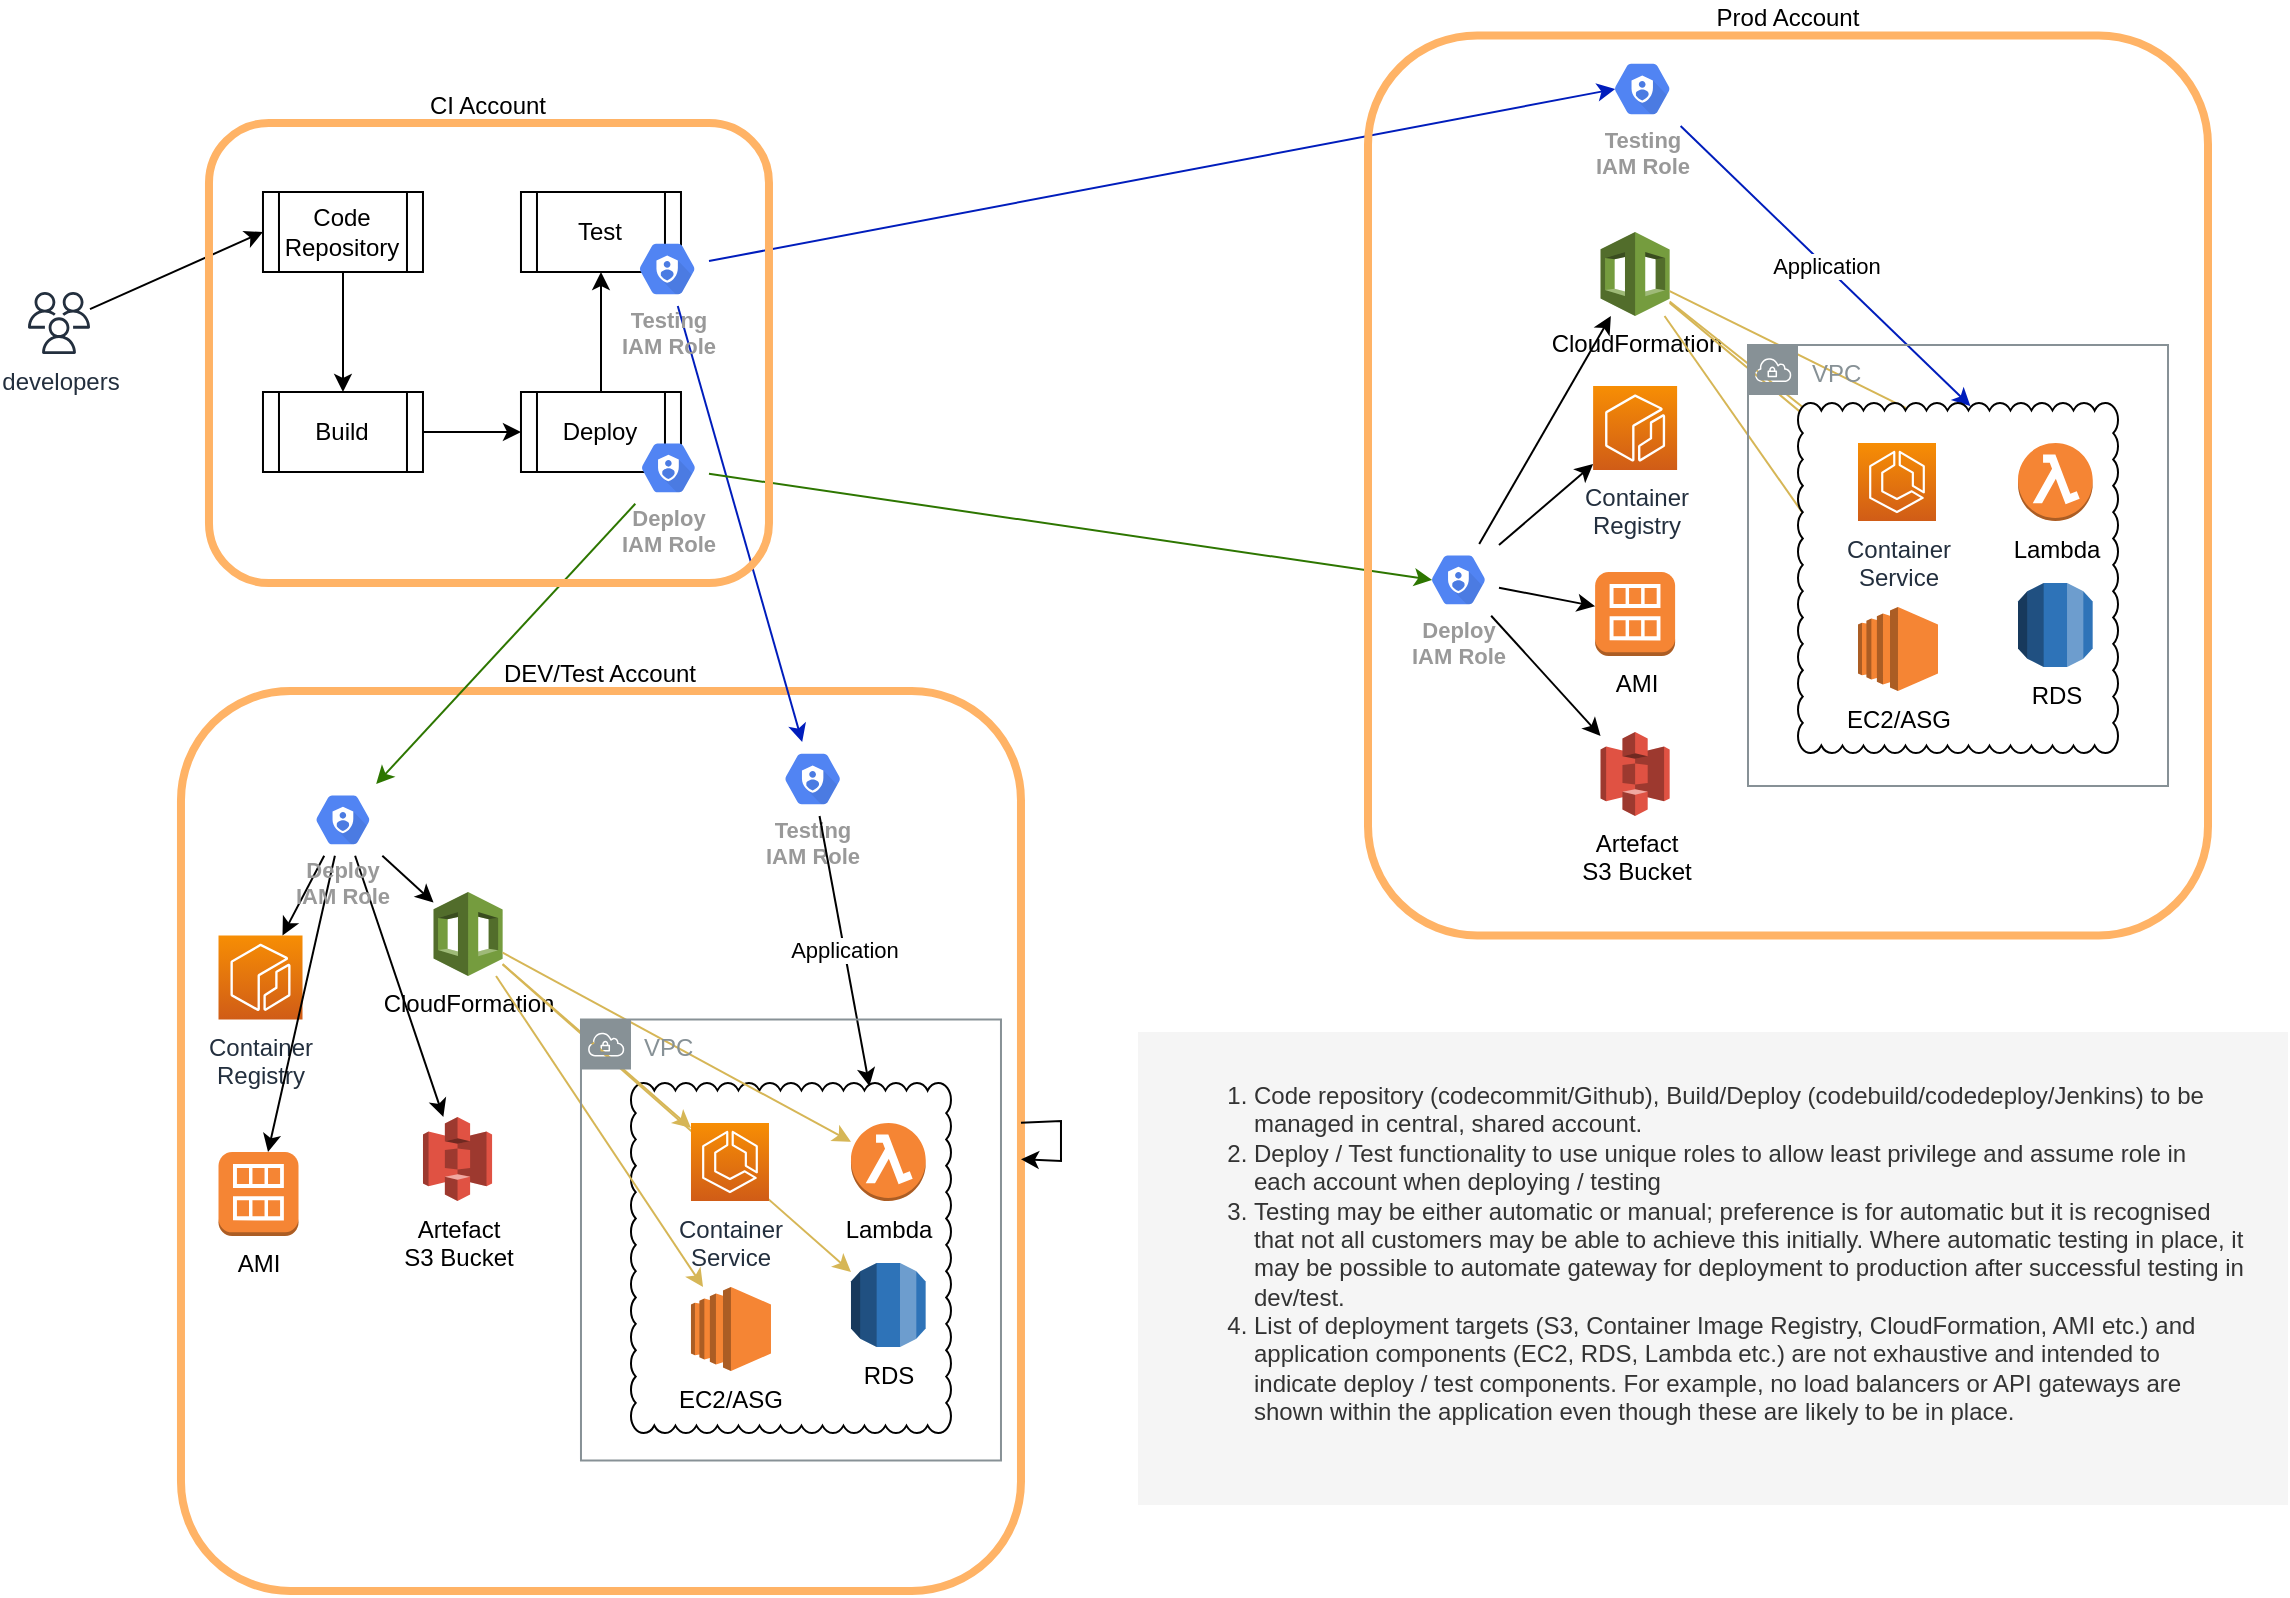 <mxfile version="13.7.3" type="device"><diagram id="Ht1M8jgEwFfnCIfOTk4-" name="Page-1"><mxGraphModel dx="2256" dy="1020" grid="1" gridSize="10" guides="1" tooltips="1" connect="1" arrows="1" fold="1" page="1" pageScale="1" pageWidth="1169" pageHeight="827" math="0" shadow="0"><root><mxCell id="0"/><mxCell id="1" parent="0"/><mxCell id="zS9rV89Qs5LdClQkFxiC-5" value="&lt;font color=&quot;#000000&quot;&gt;DEV/Test Account&lt;/font&gt;" style="rounded=1;whiteSpace=wrap;html=1;labelPosition=center;verticalLabelPosition=top;align=center;verticalAlign=bottom;spacingBottom=0;arcSize=13;spacingTop=40;fontColor=#ffffff;fillColor=none;strokeColor=#FFB366;strokeWidth=4;" vertex="1" parent="1"><mxGeometry x="106.49" y="349.5" width="420" height="450" as="geometry"/></mxCell><mxCell id="zS9rV89Qs5LdClQkFxiC-44" value="" style="whiteSpace=wrap;html=1;shape=mxgraph.basic.cloud_rect" vertex="1" parent="1"><mxGeometry x="331.49" y="545.5" width="160" height="175" as="geometry"/></mxCell><mxCell id="zS9rV89Qs5LdClQkFxiC-17" style="edgeStyle=none;rounded=0;orthogonalLoop=1;jettySize=auto;html=1;entryX=0;entryY=0.5;entryDx=0;entryDy=0;" edge="1" parent="1" source="zS9rV89Qs5LdClQkFxiC-12" target="zS9rV89Qs5LdClQkFxiC-22"><mxGeometry relative="1" as="geometry"/></mxCell><mxCell id="zS9rV89Qs5LdClQkFxiC-12" value="developers" style="outlineConnect=0;fontColor=#232F3E;gradientColor=none;fillColor=#232F3E;strokeColor=none;dashed=0;verticalLabelPosition=bottom;verticalAlign=top;align=center;html=1;fontSize=12;fontStyle=0;aspect=fixed;pointerEvents=1;shape=mxgraph.aws4.users;" vertex="1" parent="1"><mxGeometry x="30" y="150" width="31" height="31" as="geometry"/></mxCell><mxCell id="zS9rV89Qs5LdClQkFxiC-53" style="edgeStyle=none;rounded=0;orthogonalLoop=1;jettySize=auto;html=1;fillColor=#60a917;strokeColor=#2D7600;" edge="1" parent="1" source="zS9rV89Qs5LdClQkFxiC-52" target="zS9rV89Qs5LdClQkFxiC-14"><mxGeometry relative="1" as="geometry"/></mxCell><mxCell id="zS9rV89Qs5LdClQkFxiC-58" style="edgeStyle=none;rounded=0;orthogonalLoop=1;jettySize=auto;html=1;fillColor=#0050ef;strokeColor=#001DBC;" edge="1" parent="1" source="zS9rV89Qs5LdClQkFxiC-54" target="zS9rV89Qs5LdClQkFxiC-15"><mxGeometry relative="1" as="geometry"/></mxCell><mxCell id="zS9rV89Qs5LdClQkFxiC-22" value="Code Repository" style="shape=process;whiteSpace=wrap;html=1;backgroundOutline=1;" vertex="1" parent="1"><mxGeometry x="147.49" y="100" width="80" height="40" as="geometry"/></mxCell><mxCell id="zS9rV89Qs5LdClQkFxiC-23" value="Build" style="shape=process;whiteSpace=wrap;html=1;backgroundOutline=1;" vertex="1" parent="1"><mxGeometry x="147.49" y="200" width="80" height="40" as="geometry"/></mxCell><mxCell id="zS9rV89Qs5LdClQkFxiC-26" style="edgeStyle=none;rounded=0;orthogonalLoop=1;jettySize=auto;html=1;" edge="1" parent="1" source="zS9rV89Qs5LdClQkFxiC-22" target="zS9rV89Qs5LdClQkFxiC-23"><mxGeometry relative="1" as="geometry"/></mxCell><mxCell id="zS9rV89Qs5LdClQkFxiC-24" value="Deploy" style="shape=process;whiteSpace=wrap;html=1;backgroundOutline=1;" vertex="1" parent="1"><mxGeometry x="276.49" y="200" width="80" height="40" as="geometry"/></mxCell><mxCell id="zS9rV89Qs5LdClQkFxiC-27" style="edgeStyle=none;rounded=0;orthogonalLoop=1;jettySize=auto;html=1;entryX=0;entryY=0.5;entryDx=0;entryDy=0;" edge="1" parent="1" source="zS9rV89Qs5LdClQkFxiC-23" target="zS9rV89Qs5LdClQkFxiC-24"><mxGeometry relative="1" as="geometry"/></mxCell><mxCell id="zS9rV89Qs5LdClQkFxiC-25" value="Test" style="shape=process;whiteSpace=wrap;html=1;backgroundOutline=1;" vertex="1" parent="1"><mxGeometry x="276.49" y="100" width="80" height="40" as="geometry"/></mxCell><mxCell id="zS9rV89Qs5LdClQkFxiC-28" style="edgeStyle=none;rounded=0;orthogonalLoop=1;jettySize=auto;html=1;" edge="1" parent="1" source="zS9rV89Qs5LdClQkFxiC-24" target="zS9rV89Qs5LdClQkFxiC-25"><mxGeometry relative="1" as="geometry"/></mxCell><mxCell id="zS9rV89Qs5LdClQkFxiC-111" style="edgeStyle=none;rounded=0;orthogonalLoop=1;jettySize=auto;html=1;entryX=0.175;entryY=0.5;entryDx=0;entryDy=0;entryPerimeter=0;fillColor=#60a917;strokeColor=#2D7600;" edge="1" parent="1" source="zS9rV89Qs5LdClQkFxiC-52" target="zS9rV89Qs5LdClQkFxiC-78"><mxGeometry relative="1" as="geometry"/></mxCell><mxCell id="zS9rV89Qs5LdClQkFxiC-52" value="Deploy&lt;br&gt;IAM Role" style="html=1;fillColor=#5184F3;strokeColor=none;verticalAlign=top;labelPosition=center;verticalLabelPosition=bottom;align=center;spacingTop=-6;fontSize=11;fontStyle=1;fontColor=#999999;shape=mxgraph.gcp2.hexIcon;prIcon=cloud_iam" vertex="1" parent="1"><mxGeometry x="330" y="220" width="40.49" height="35.89" as="geometry"/></mxCell><mxCell id="zS9rV89Qs5LdClQkFxiC-104" style="edgeStyle=none;rounded=0;orthogonalLoop=1;jettySize=auto;html=1;entryX=0.175;entryY=0.5;entryDx=0;entryDy=0;entryPerimeter=0;fillColor=#0050ef;strokeColor=#001DBC;" edge="1" parent="1" source="zS9rV89Qs5LdClQkFxiC-54" target="zS9rV89Qs5LdClQkFxiC-79"><mxGeometry relative="1" as="geometry"/></mxCell><mxCell id="zS9rV89Qs5LdClQkFxiC-54" value="Testing&lt;br&gt;IAM Role" style="html=1;fillColor=#5184F3;strokeColor=none;verticalAlign=top;labelPosition=center;verticalLabelPosition=bottom;align=center;spacingTop=-6;fontSize=11;fontStyle=1;fontColor=#999999;shape=mxgraph.gcp2.hexIcon;prIcon=cloud_iam" vertex="1" parent="1"><mxGeometry x="328.74" y="120" width="41.75" height="37" as="geometry"/></mxCell><mxCell id="zS9rV89Qs5LdClQkFxiC-72" value="&lt;font color=&quot;#000000&quot;&gt;CI Account&lt;/font&gt;" style="rounded=1;whiteSpace=wrap;html=1;labelPosition=center;verticalLabelPosition=top;align=center;verticalAlign=bottom;spacingBottom=0;arcSize=13;spacingTop=40;fontColor=#ffffff;fillColor=none;strokeColor=#FFB366;strokeWidth=4;" vertex="1" parent="1"><mxGeometry x="120.49" y="65.5" width="280" height="230" as="geometry"/></mxCell><mxCell id="zS9rV89Qs5LdClQkFxiC-78" value="Deploy&lt;br&gt;IAM Role" style="html=1;fillColor=#5184F3;strokeColor=none;verticalAlign=top;labelPosition=center;verticalLabelPosition=bottom;align=center;spacingTop=-6;fontSize=11;fontStyle=1;fontColor=#999999;shape=mxgraph.gcp2.hexIcon;prIcon=cloud_iam" vertex="1" parent="1"><mxGeometry x="725" y="276" width="40.49" height="35.89" as="geometry"/></mxCell><mxCell id="zS9rV89Qs5LdClQkFxiC-79" value="Testing&lt;br&gt;IAM Role" style="html=1;fillColor=#5184F3;strokeColor=none;verticalAlign=top;labelPosition=center;verticalLabelPosition=bottom;align=center;spacingTop=-6;fontSize=11;fontStyle=1;fontColor=#999999;shape=mxgraph.gcp2.hexIcon;prIcon=cloud_iam" vertex="1" parent="1"><mxGeometry x="816.28" y="30" width="41.75" height="37" as="geometry"/></mxCell><mxCell id="zS9rV89Qs5LdClQkFxiC-80" value="Artefact &lt;br&gt;S3 Bucket" style="outlineConnect=0;dashed=0;verticalLabelPosition=bottom;verticalAlign=top;align=center;html=1;shape=mxgraph.aws3.s3;fillColor=#E05243;gradientColor=none;" vertex="1" parent="1"><mxGeometry x="816.28" y="370" width="34.55" height="42" as="geometry"/></mxCell><mxCell id="zS9rV89Qs5LdClQkFxiC-81" style="edgeStyle=none;rounded=0;orthogonalLoop=1;jettySize=auto;html=1;" edge="1" parent="1" source="zS9rV89Qs5LdClQkFxiC-78" target="zS9rV89Qs5LdClQkFxiC-80"><mxGeometry relative="1" as="geometry"/></mxCell><mxCell id="zS9rV89Qs5LdClQkFxiC-82" value="CloudFormation" style="outlineConnect=0;dashed=0;verticalLabelPosition=bottom;verticalAlign=top;align=center;html=1;shape=mxgraph.aws3.cloudformation;fillColor=#759C3E;gradientColor=none;" vertex="1" parent="1"><mxGeometry x="816.28" y="120" width="34.55" height="42" as="geometry"/></mxCell><mxCell id="zS9rV89Qs5LdClQkFxiC-83" style="edgeStyle=none;rounded=0;orthogonalLoop=1;jettySize=auto;html=1;" edge="1" parent="1" source="zS9rV89Qs5LdClQkFxiC-78" target="zS9rV89Qs5LdClQkFxiC-82"><mxGeometry relative="1" as="geometry"/></mxCell><mxCell id="zS9rV89Qs5LdClQkFxiC-84" value="Container &lt;br&gt;Registry" style="outlineConnect=0;fontColor=#232F3E;gradientColor=#F78E04;gradientDirection=north;fillColor=#D05C17;strokeColor=#ffffff;dashed=0;verticalLabelPosition=bottom;verticalAlign=top;align=center;html=1;fontSize=12;fontStyle=0;aspect=fixed;shape=mxgraph.aws4.resourceIcon;resIcon=mxgraph.aws4.ecr;" vertex="1" parent="1"><mxGeometry x="812.555" y="197" width="42" height="42" as="geometry"/></mxCell><mxCell id="zS9rV89Qs5LdClQkFxiC-85" style="edgeStyle=none;rounded=0;orthogonalLoop=1;jettySize=auto;html=1;" edge="1" parent="1" source="zS9rV89Qs5LdClQkFxiC-78" target="zS9rV89Qs5LdClQkFxiC-84"><mxGeometry relative="1" as="geometry"/></mxCell><mxCell id="zS9rV89Qs5LdClQkFxiC-86" value="AMI" style="outlineConnect=0;dashed=0;verticalLabelPosition=bottom;verticalAlign=top;align=center;html=1;shape=mxgraph.aws3.ami;fillColor=#F58534;gradientColor=none;" vertex="1" parent="1"><mxGeometry x="813.555" y="290" width="40" height="42" as="geometry"/></mxCell><mxCell id="zS9rV89Qs5LdClQkFxiC-87" style="edgeStyle=none;rounded=0;orthogonalLoop=1;jettySize=auto;html=1;" edge="1" parent="1" source="zS9rV89Qs5LdClQkFxiC-78" target="zS9rV89Qs5LdClQkFxiC-86"><mxGeometry relative="1" as="geometry"/></mxCell><mxCell id="zS9rV89Qs5LdClQkFxiC-95" value="Application" style="edgeStyle=none;rounded=0;orthogonalLoop=1;jettySize=auto;html=1;fillColor=#0050ef;strokeColor=#001DBC;entryX=0.539;entryY=0.009;entryDx=0;entryDy=0;entryPerimeter=0;" edge="1" parent="1" source="zS9rV89Qs5LdClQkFxiC-79" target="zS9rV89Qs5LdClQkFxiC-89"><mxGeometry relative="1" as="geometry"><mxPoint x="990" y="200" as="targetPoint"/></mxGeometry></mxCell><mxCell id="zS9rV89Qs5LdClQkFxiC-96" style="edgeStyle=none;rounded=0;orthogonalLoop=1;jettySize=auto;html=1;fillColor=#fff2cc;strokeColor=#d6b656;" edge="1" parent="1" source="zS9rV89Qs5LdClQkFxiC-82" target="zS9rV89Qs5LdClQkFxiC-91"><mxGeometry relative="1" as="geometry"/></mxCell><mxCell id="zS9rV89Qs5LdClQkFxiC-97" style="edgeStyle=none;rounded=0;orthogonalLoop=1;jettySize=auto;html=1;fillColor=#fff2cc;strokeColor=#d6b656;" edge="1" parent="1" source="zS9rV89Qs5LdClQkFxiC-82" target="zS9rV89Qs5LdClQkFxiC-92"><mxGeometry relative="1" as="geometry"/></mxCell><mxCell id="zS9rV89Qs5LdClQkFxiC-98" style="edgeStyle=none;rounded=0;orthogonalLoop=1;jettySize=auto;html=1;fillColor=#fff2cc;strokeColor=#d6b656;" edge="1" parent="1" source="zS9rV89Qs5LdClQkFxiC-82" target="zS9rV89Qs5LdClQkFxiC-93"><mxGeometry relative="1" as="geometry"/></mxCell><mxCell id="zS9rV89Qs5LdClQkFxiC-99" style="edgeStyle=none;rounded=0;orthogonalLoop=1;jettySize=auto;html=1;fillColor=#fff2cc;strokeColor=#d6b656;" edge="1" parent="1" source="zS9rV89Qs5LdClQkFxiC-82" target="zS9rV89Qs5LdClQkFxiC-94"><mxGeometry relative="1" as="geometry"/></mxCell><mxCell id="zS9rV89Qs5LdClQkFxiC-100" value="&lt;font color=&quot;#000000&quot;&gt;Prod Account&lt;/font&gt;" style="rounded=1;whiteSpace=wrap;html=1;labelPosition=center;verticalLabelPosition=top;align=center;verticalAlign=bottom;spacingBottom=0;arcSize=13;spacingTop=40;fontColor=#ffffff;fillColor=none;strokeColor=#FFB366;strokeWidth=4;" vertex="1" parent="1"><mxGeometry x="700" y="21.69" width="420" height="450" as="geometry"/></mxCell><mxCell id="zS9rV89Qs5LdClQkFxiC-107" style="edgeStyle=none;rounded=0;orthogonalLoop=1;jettySize=auto;html=1;" edge="1" parent="1" source="zS9rV89Qs5LdClQkFxiC-5" target="zS9rV89Qs5LdClQkFxiC-5"><mxGeometry relative="1" as="geometry"/></mxCell><mxCell id="zS9rV89Qs5LdClQkFxiC-15" value="Testing&lt;br&gt;IAM Role" style="html=1;fillColor=#5184F3;strokeColor=none;verticalAlign=top;labelPosition=center;verticalLabelPosition=bottom;align=center;spacingTop=-6;fontSize=11;fontStyle=1;fontColor=#999999;shape=mxgraph.gcp2.hexIcon;prIcon=cloud_iam" vertex="1" parent="1"><mxGeometry x="401.49" y="375" width="41.75" height="37" as="geometry"/></mxCell><mxCell id="zS9rV89Qs5LdClQkFxiC-18" value="Artefact &lt;br&gt;S3 Bucket" style="outlineConnect=0;dashed=0;verticalLabelPosition=bottom;verticalAlign=top;align=center;html=1;shape=mxgraph.aws3.s3;fillColor=#E05243;gradientColor=none;" vertex="1" parent="1"><mxGeometry x="227.49" y="562.5" width="34.55" height="42" as="geometry"/></mxCell><mxCell id="zS9rV89Qs5LdClQkFxiC-33" style="edgeStyle=none;rounded=0;orthogonalLoop=1;jettySize=auto;html=1;" edge="1" parent="1" source="zS9rV89Qs5LdClQkFxiC-14" target="zS9rV89Qs5LdClQkFxiC-18"><mxGeometry relative="1" as="geometry"/></mxCell><mxCell id="zS9rV89Qs5LdClQkFxiC-19" value="CloudFormation" style="outlineConnect=0;dashed=0;verticalLabelPosition=bottom;verticalAlign=top;align=center;html=1;shape=mxgraph.aws3.cloudformation;fillColor=#759C3E;gradientColor=none;" vertex="1" parent="1"><mxGeometry x="232.77" y="450" width="34.55" height="42" as="geometry"/></mxCell><mxCell id="zS9rV89Qs5LdClQkFxiC-32" style="edgeStyle=none;rounded=0;orthogonalLoop=1;jettySize=auto;html=1;" edge="1" parent="1" source="zS9rV89Qs5LdClQkFxiC-14" target="zS9rV89Qs5LdClQkFxiC-19"><mxGeometry relative="1" as="geometry"/></mxCell><mxCell id="zS9rV89Qs5LdClQkFxiC-20" value="Container &lt;br&gt;Registry" style="outlineConnect=0;fontColor=#232F3E;gradientColor=#F78E04;gradientDirection=north;fillColor=#D05C17;strokeColor=#ffffff;dashed=0;verticalLabelPosition=bottom;verticalAlign=top;align=center;html=1;fontSize=12;fontStyle=0;aspect=fixed;shape=mxgraph.aws4.resourceIcon;resIcon=mxgraph.aws4.ecr;" vertex="1" parent="1"><mxGeometry x="125.255" y="471.69" width="42" height="42" as="geometry"/></mxCell><mxCell id="zS9rV89Qs5LdClQkFxiC-30" style="edgeStyle=none;rounded=0;orthogonalLoop=1;jettySize=auto;html=1;" edge="1" parent="1" source="zS9rV89Qs5LdClQkFxiC-14" target="zS9rV89Qs5LdClQkFxiC-20"><mxGeometry relative="1" as="geometry"/></mxCell><mxCell id="zS9rV89Qs5LdClQkFxiC-21" value="AMI" style="outlineConnect=0;dashed=0;verticalLabelPosition=bottom;verticalAlign=top;align=center;html=1;shape=mxgraph.aws3.ami;fillColor=#F58534;gradientColor=none;" vertex="1" parent="1"><mxGeometry x="125.255" y="580" width="40" height="42" as="geometry"/></mxCell><mxCell id="zS9rV89Qs5LdClQkFxiC-31" style="edgeStyle=none;rounded=0;orthogonalLoop=1;jettySize=auto;html=1;" edge="1" parent="1" source="zS9rV89Qs5LdClQkFxiC-14" target="zS9rV89Qs5LdClQkFxiC-21"><mxGeometry relative="1" as="geometry"/></mxCell><mxCell id="zS9rV89Qs5LdClQkFxiC-48" value="Application" style="edgeStyle=none;rounded=0;orthogonalLoop=1;jettySize=auto;html=1;entryX=0.745;entryY=0.009;entryDx=0;entryDy=0;entryPerimeter=0;" edge="1" parent="1" source="zS9rV89Qs5LdClQkFxiC-15" target="zS9rV89Qs5LdClQkFxiC-44"><mxGeometry relative="1" as="geometry"><mxPoint x="426.49" y="540" as="targetPoint"/></mxGeometry></mxCell><mxCell id="zS9rV89Qs5LdClQkFxiC-41" style="edgeStyle=none;rounded=0;orthogonalLoop=1;jettySize=auto;html=1;fillColor=#fff2cc;strokeColor=#d6b656;" edge="1" parent="1" source="zS9rV89Qs5LdClQkFxiC-19" target="zS9rV89Qs5LdClQkFxiC-34"><mxGeometry relative="1" as="geometry"/></mxCell><mxCell id="zS9rV89Qs5LdClQkFxiC-42" style="edgeStyle=none;rounded=0;orthogonalLoop=1;jettySize=auto;html=1;fillColor=#fff2cc;strokeColor=#d6b656;" edge="1" parent="1" source="zS9rV89Qs5LdClQkFxiC-19" target="zS9rV89Qs5LdClQkFxiC-35"><mxGeometry relative="1" as="geometry"/></mxCell><mxCell id="zS9rV89Qs5LdClQkFxiC-39" style="edgeStyle=none;rounded=0;orthogonalLoop=1;jettySize=auto;html=1;fillColor=#fff2cc;strokeColor=#d6b656;" edge="1" parent="1" source="zS9rV89Qs5LdClQkFxiC-19" target="zS9rV89Qs5LdClQkFxiC-36"><mxGeometry relative="1" as="geometry"/></mxCell><mxCell id="zS9rV89Qs5LdClQkFxiC-40" style="edgeStyle=none;rounded=0;orthogonalLoop=1;jettySize=auto;html=1;fillColor=#fff2cc;strokeColor=#d6b656;" edge="1" parent="1" source="zS9rV89Qs5LdClQkFxiC-19" target="zS9rV89Qs5LdClQkFxiC-37"><mxGeometry relative="1" as="geometry"/></mxCell><mxCell id="zS9rV89Qs5LdClQkFxiC-13" value="VPC" style="outlineConnect=0;gradientColor=none;html=1;whiteSpace=wrap;fontSize=12;fontStyle=0;shape=mxgraph.aws4.group;grIcon=mxgraph.aws4.group_vpc;strokeColor=#879196;fillColor=none;verticalAlign=top;align=left;spacingLeft=30;fontColor=#879196;dashed=0;" vertex="1" parent="1"><mxGeometry x="306.49" y="513.69" width="210" height="220.5" as="geometry"/></mxCell><mxCell id="zS9rV89Qs5LdClQkFxiC-34" value="EC2/ASG" style="outlineConnect=0;dashed=0;verticalLabelPosition=bottom;verticalAlign=top;align=center;html=1;shape=mxgraph.aws3.ec2;fillColor=#F58534;gradientColor=none;" vertex="1" parent="1"><mxGeometry x="361.49" y="647.5" width="40" height="42" as="geometry"/></mxCell><mxCell id="zS9rV89Qs5LdClQkFxiC-35" value="RDS" style="outlineConnect=0;dashed=0;verticalLabelPosition=bottom;verticalAlign=top;align=center;html=1;shape=mxgraph.aws3.rds;fillColor=#2E73B8;gradientColor=none;" vertex="1" parent="1"><mxGeometry x="441.49" y="635.5" width="37.34" height="42" as="geometry"/></mxCell><mxCell id="zS9rV89Qs5LdClQkFxiC-36" value="Container&lt;br&gt;Service" style="outlineConnect=0;fontColor=#232F3E;gradientColor=#F78E04;gradientDirection=north;fillColor=#D05C17;strokeColor=#ffffff;dashed=0;verticalLabelPosition=bottom;verticalAlign=top;align=center;html=1;fontSize=12;fontStyle=0;aspect=fixed;shape=mxgraph.aws4.resourceIcon;resIcon=mxgraph.aws4.ecs;" vertex="1" parent="1"><mxGeometry x="361.49" y="565.5" width="39" height="39" as="geometry"/></mxCell><mxCell id="zS9rV89Qs5LdClQkFxiC-37" value="Lambda" style="outlineConnect=0;dashed=0;verticalLabelPosition=bottom;verticalAlign=top;align=center;html=1;shape=mxgraph.aws3.lambda_function;fillColor=#F58534;gradientColor=none;" vertex="1" parent="1"><mxGeometry x="441.49" y="565.5" width="37.38" height="39" as="geometry"/></mxCell><mxCell id="zS9rV89Qs5LdClQkFxiC-89" value="" style="whiteSpace=wrap;html=1;shape=mxgraph.basic.cloud_rect" vertex="1" parent="1"><mxGeometry x="915" y="205.5" width="160" height="175" as="geometry"/></mxCell><mxCell id="zS9rV89Qs5LdClQkFxiC-90" value="VPC" style="outlineConnect=0;gradientColor=none;html=1;whiteSpace=wrap;fontSize=12;fontStyle=0;shape=mxgraph.aws4.group;grIcon=mxgraph.aws4.group_vpc;strokeColor=#879196;fillColor=none;verticalAlign=top;align=left;spacingLeft=30;fontColor=#879196;dashed=0;" vertex="1" parent="1"><mxGeometry x="890" y="176.5" width="210" height="220.5" as="geometry"/></mxCell><mxCell id="zS9rV89Qs5LdClQkFxiC-91" value="EC2/ASG" style="outlineConnect=0;dashed=0;verticalLabelPosition=bottom;verticalAlign=top;align=center;html=1;shape=mxgraph.aws3.ec2;fillColor=#F58534;gradientColor=none;" vertex="1" parent="1"><mxGeometry x="945" y="307.5" width="40" height="42" as="geometry"/></mxCell><mxCell id="zS9rV89Qs5LdClQkFxiC-92" value="RDS" style="outlineConnect=0;dashed=0;verticalLabelPosition=bottom;verticalAlign=top;align=center;html=1;shape=mxgraph.aws3.rds;fillColor=#2E73B8;gradientColor=none;" vertex="1" parent="1"><mxGeometry x="1025" y="295.5" width="37.34" height="42" as="geometry"/></mxCell><mxCell id="zS9rV89Qs5LdClQkFxiC-93" value="Container&lt;br&gt;Service" style="outlineConnect=0;fontColor=#232F3E;gradientColor=#F78E04;gradientDirection=north;fillColor=#D05C17;strokeColor=#ffffff;dashed=0;verticalLabelPosition=bottom;verticalAlign=top;align=center;html=1;fontSize=12;fontStyle=0;aspect=fixed;shape=mxgraph.aws4.resourceIcon;resIcon=mxgraph.aws4.ecs;" vertex="1" parent="1"><mxGeometry x="945" y="225.5" width="39" height="39" as="geometry"/></mxCell><mxCell id="zS9rV89Qs5LdClQkFxiC-94" value="Lambda" style="outlineConnect=0;dashed=0;verticalLabelPosition=bottom;verticalAlign=top;align=center;html=1;shape=mxgraph.aws3.lambda_function;fillColor=#F58534;gradientColor=none;" vertex="1" parent="1"><mxGeometry x="1025" y="225.5" width="37.38" height="39" as="geometry"/></mxCell><mxCell id="zS9rV89Qs5LdClQkFxiC-14" value="Deploy&lt;br&gt;IAM Role" style="html=1;fillColor=#5184F3;strokeColor=none;verticalAlign=top;labelPosition=center;verticalLabelPosition=bottom;align=center;spacingTop=-6;fontSize=11;fontStyle=1;fontColor=#999999;shape=mxgraph.gcp2.hexIcon;prIcon=cloud_iam" vertex="1" parent="1"><mxGeometry x="167.25" y="396" width="40.49" height="35.89" as="geometry"/></mxCell><mxCell id="zS9rV89Qs5LdClQkFxiC-110" value="&lt;blockquote style=&quot;margin: 0 0 0 40px ; border: none ; padding: 0px&quot;&gt;&lt;ol&gt;&lt;li&gt;Code repository (codecommit/Github), Build/Deploy (codebuild/codedeploy/Jenkins) to be managed in central, shared account.&lt;/li&gt;&lt;li&gt;Deploy / Test functionality to use unique roles to allow least privilege and assume role in each account when deploying / testing&lt;/li&gt;&lt;li&gt;Testing may be either automatic or manual; preference is for automatic but it is recognised that not all customers may be able to achieve this initially. Where automatic testing in place, it may be possible to automate gateway for deployment to production after successful testing in dev/test.&lt;/li&gt;&lt;li&gt;List of deployment targets (S3, Container Image Registry, CloudFormation, AMI etc.) and application components (EC2, RDS, Lambda etc.) are not exhaustive and intended to indicate deploy / test components. For example, no load balancers or API gateways are shown within the application even though these are likely to be in place.&lt;/li&gt;&lt;/ol&gt;&lt;/blockquote&gt;&lt;blockquote style=&quot;margin: 0 0 0 40px ; border: none ; padding: 0px&quot;&gt;&lt;br&gt;&lt;/blockquote&gt;" style="rounded=0;whiteSpace=wrap;html=1;strokeWidth=4;fillColor=#f5f5f5;fontColor=#333333;strokeColor=none;align=left;labelPosition=center;verticalLabelPosition=middle;verticalAlign=middle;spacingRight=22;spacingLeft=-24;" vertex="1" parent="1"><mxGeometry x="585" y="520" width="575" height="236.5" as="geometry"/></mxCell></root></mxGraphModel></diagram></mxfile>